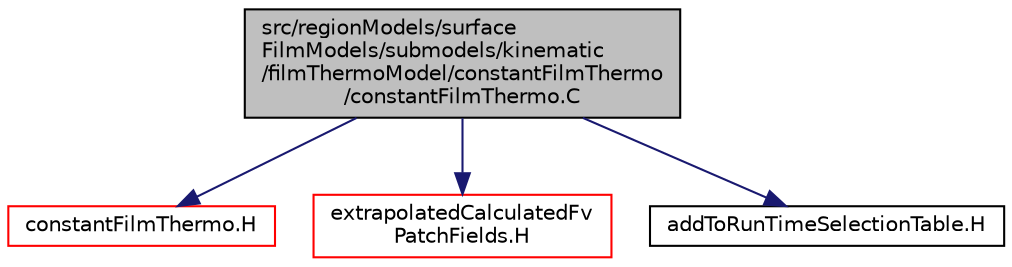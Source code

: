 digraph "src/regionModels/surfaceFilmModels/submodels/kinematic/filmThermoModel/constantFilmThermo/constantFilmThermo.C"
{
  bgcolor="transparent";
  edge [fontname="Helvetica",fontsize="10",labelfontname="Helvetica",labelfontsize="10"];
  node [fontname="Helvetica",fontsize="10",shape=record];
  Node0 [label="src/regionModels/surface\lFilmModels/submodels/kinematic\l/filmThermoModel/constantFilmThermo\l/constantFilmThermo.C",height=0.2,width=0.4,color="black", fillcolor="grey75", style="filled", fontcolor="black"];
  Node0 -> Node1 [color="midnightblue",fontsize="10",style="solid",fontname="Helvetica"];
  Node1 [label="constantFilmThermo.H",height=0.2,width=0.4,color="red",URL="$a14243.html"];
  Node0 -> Node350 [color="midnightblue",fontsize="10",style="solid",fontname="Helvetica"];
  Node350 [label="extrapolatedCalculatedFv\lPatchFields.H",height=0.2,width=0.4,color="red",URL="$a01589.html"];
  Node0 -> Node352 [color="midnightblue",fontsize="10",style="solid",fontname="Helvetica"];
  Node352 [label="addToRunTimeSelectionTable.H",height=0.2,width=0.4,color="black",URL="$a09989.html",tooltip="Macros for easy insertion into run-time selection tables. "];
}
